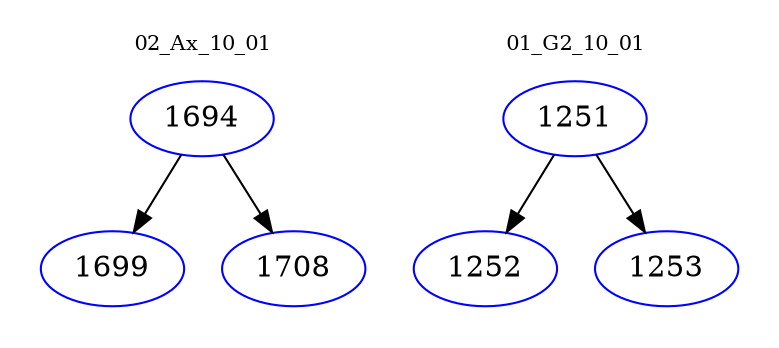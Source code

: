 digraph{
subgraph cluster_0 {
color = white
label = "02_Ax_10_01";
fontsize=10;
T0_1694 [label="1694", color="blue"]
T0_1694 -> T0_1699 [color="black"]
T0_1699 [label="1699", color="blue"]
T0_1694 -> T0_1708 [color="black"]
T0_1708 [label="1708", color="blue"]
}
subgraph cluster_1 {
color = white
label = "01_G2_10_01";
fontsize=10;
T1_1251 [label="1251", color="blue"]
T1_1251 -> T1_1252 [color="black"]
T1_1252 [label="1252", color="blue"]
T1_1251 -> T1_1253 [color="black"]
T1_1253 [label="1253", color="blue"]
}
}
